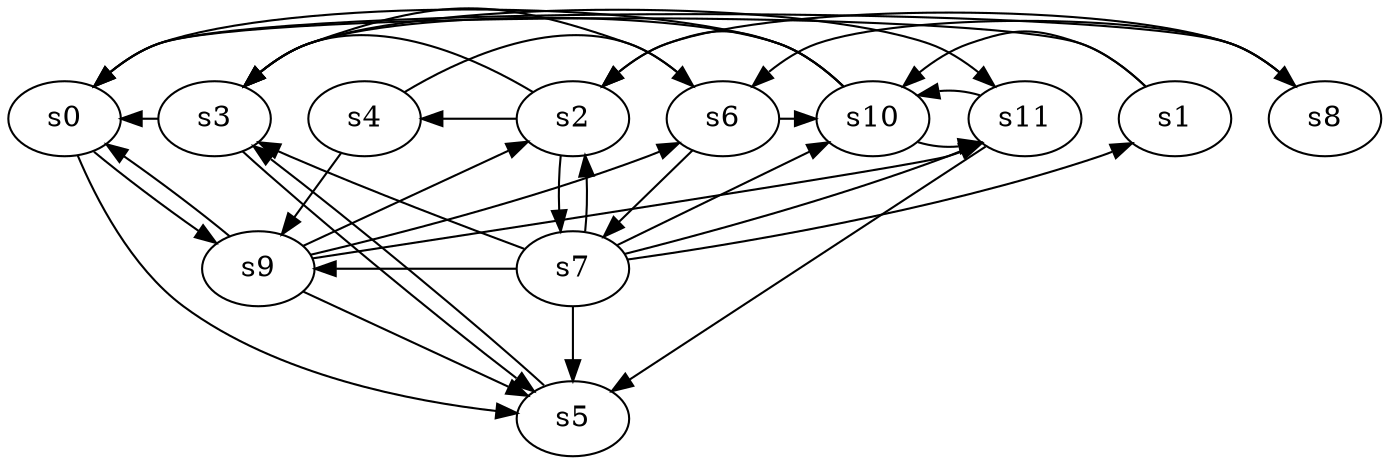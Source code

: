 digraph game_0757_complex_12 {
    s0 [name="s0", player=1];
    s1 [name="s1", player=1];
    s2 [name="s2", player=0];
    s3 [name="s3", player=0];
    s4 [name="s4", player=1, target=1];
    s5 [name="s5", player=1, target=1];
    s6 [name="s6", player=0];
    s7 [name="s7", player=1, target=1];
    s8 [name="s8", player=1, target=1];
    s9 [name="s9", player=0, target=1];
    s10 [name="s10", player=1];
    s11 [name="s11", player=1, target=1];

    s0 -> s5 [constraint="time % 3 == 2 || time % 4 == 3"];
    s0 -> s8 [constraint="time % 2 == 0 || time % 5 == 1"];
    s0 -> s9;
    s1 -> s0 [constraint="time == 6 || time == 17"];
    s1 -> s10 [constraint="!(time % 5 == 2)"];
    s2 -> s3 [constraint="time % 3 == 1 && time % 3 == 2"];
    s2 -> s4 [constraint="time % 3 == 2 && time % 5 == 3"];
    s2 -> s7;
    s3 -> s0 [constraint="time % 2 == 0 && time % 5 == 4"];
    s3 -> s5 [constraint="time % 3 == 2 || time % 3 == 0"];
    s3 -> s11 [constraint="!(time % 6 == 0)"];
    s4 -> s6 [constraint="time == 6 || time == 16 || time == 18 || time == 21"];
    s4 -> s9;
    s5 -> s3 [constraint="time % 4 == 0 && time % 3 == 0"];
    s6 -> s3 [constraint="time % 3 == 1 || time % 2 == 1"];
    s6 -> s7 [constraint="time % 7 == 1"];
    s6 -> s10 [constraint="time % 3 == 2 && time % 3 == 0"];
    s7 -> s1 [constraint="time % 2 == 1 && time % 3 == 1"];
    s7 -> s2 [constraint="!(time % 2 == 0)"];
    s7 -> s3 [constraint="time % 2 == 1"];
    s7 -> s5;
    s7 -> s9 [constraint="time % 4 == 2 || time % 4 == 2"];
    s7 -> s10 [constraint="time % 5 == 2 || time % 2 == 0"];
    s7 -> s11 [constraint="time % 6 == 0"];
    s8 -> s2 [constraint="time % 2 == 0 && time % 4 == 2"];
    s8 -> s6 [constraint="time % 4 == 3 && time % 4 == 2"];
    s9 -> s0 [constraint="time % 4 == 3"];
    s9 -> s2 [constraint="time == 3 || time == 7 || time == 10 || time == 11"];
    s9 -> s5 [constraint="!(time % 5 == 3)"];
    s9 -> s6 [constraint="time == 2 || time == 24"];
    s9 -> s11 [constraint="time == 8 || time == 14"];
    s10 -> s0 [constraint="time % 2 == 0 && time % 5 == 3"];
    s10 -> s2 [constraint="time == 3 || time == 12"];
    s10 -> s3 [constraint="time % 7 == 5"];
    s10 -> s11 [constraint="time % 2 == 1"];
    s11 -> s5 [constraint="!(time % 6 == 2)"];
    s11 -> s10 [constraint="time % 2 == 1 && time % 3 == 2"];
}
